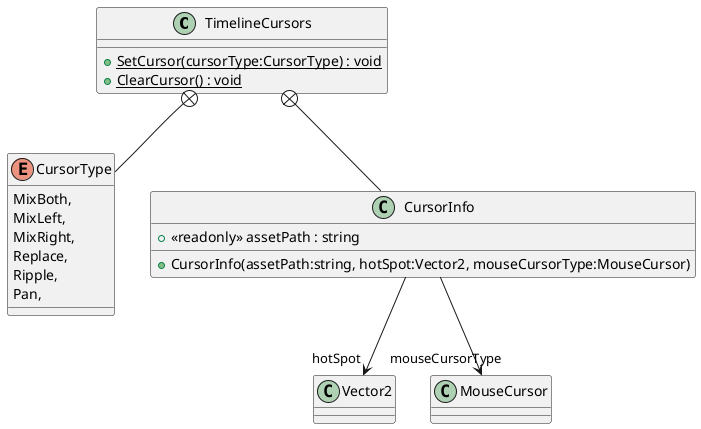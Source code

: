 @startuml
class TimelineCursors {
    + {static} SetCursor(cursorType:CursorType) : void
    + {static} ClearCursor() : void
}
enum CursorType {
    MixBoth,
    MixLeft,
    MixRight,
    Replace,
    Ripple,
    Pan,
}
class CursorInfo {
    + <<readonly>> assetPath : string
    + CursorInfo(assetPath:string, hotSpot:Vector2, mouseCursorType:MouseCursor)
}
TimelineCursors +-- CursorType
TimelineCursors +-- CursorInfo
CursorInfo --> "hotSpot" Vector2
CursorInfo --> "mouseCursorType" MouseCursor
@enduml
